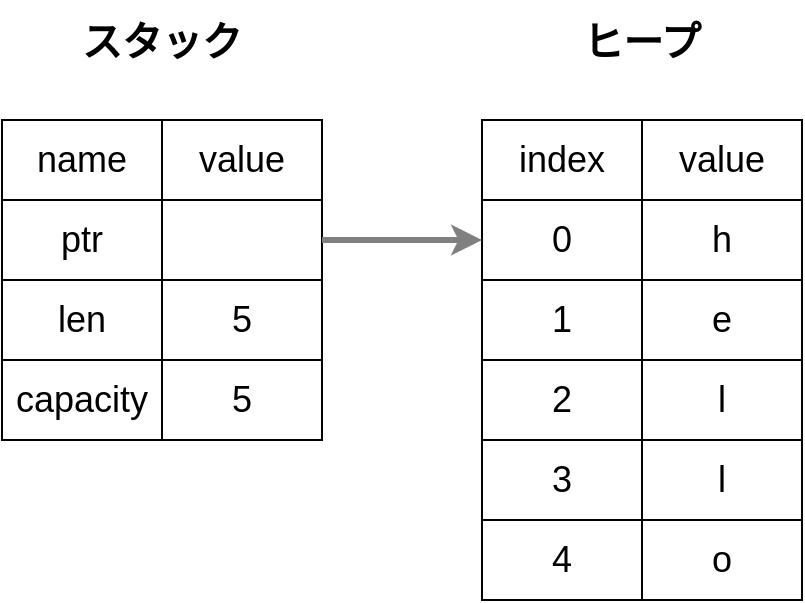 <mxfile version="20.3.0" type="device"><diagram id="zS4W6ljIlVI0GxC6MDqh" name="ページ1"><mxGraphModel dx="782" dy="849" grid="1" gridSize="10" guides="1" tooltips="1" connect="1" arrows="1" fold="1" page="1" pageScale="1" pageWidth="827" pageHeight="1169" math="0" shadow="0"><root><mxCell id="0"/><mxCell id="1" parent="0"/><mxCell id="ZXPHXCJNHkGjTCaye1Q--1" value="name&lt;br style=&quot;font-size: 18px;&quot;&gt;" style="rounded=0;whiteSpace=wrap;html=1;fontSize=18;" vertex="1" parent="1"><mxGeometry x="80" y="160" width="80" height="40" as="geometry"/></mxCell><mxCell id="ZXPHXCJNHkGjTCaye1Q--4" value="スタック" style="text;html=1;strokeColor=none;fillColor=none;align=center;verticalAlign=middle;whiteSpace=wrap;rounded=0;fontSize=20;fontStyle=1" vertex="1" parent="1"><mxGeometry x="80" y="100" width="160" height="40" as="geometry"/></mxCell><mxCell id="ZXPHXCJNHkGjTCaye1Q--6" value="value" style="rounded=0;whiteSpace=wrap;html=1;fontSize=18;" vertex="1" parent="1"><mxGeometry x="160" y="160" width="80" height="40" as="geometry"/></mxCell><mxCell id="ZXPHXCJNHkGjTCaye1Q--7" value="ptr" style="rounded=0;whiteSpace=wrap;html=1;fontSize=18;" vertex="1" parent="1"><mxGeometry x="80" y="200" width="80" height="40" as="geometry"/></mxCell><mxCell id="ZXPHXCJNHkGjTCaye1Q--8" value="" style="rounded=0;whiteSpace=wrap;html=1;fontSize=18;" vertex="1" parent="1"><mxGeometry x="160" y="200" width="80" height="40" as="geometry"/></mxCell><mxCell id="ZXPHXCJNHkGjTCaye1Q--9" value="len" style="rounded=0;whiteSpace=wrap;html=1;fontSize=18;" vertex="1" parent="1"><mxGeometry x="80" y="240" width="80" height="40" as="geometry"/></mxCell><mxCell id="ZXPHXCJNHkGjTCaye1Q--10" value="5" style="rounded=0;whiteSpace=wrap;html=1;fontSize=18;" vertex="1" parent="1"><mxGeometry x="160" y="240" width="80" height="40" as="geometry"/></mxCell><mxCell id="ZXPHXCJNHkGjTCaye1Q--11" value="capacity" style="rounded=0;whiteSpace=wrap;html=1;fontSize=18;" vertex="1" parent="1"><mxGeometry x="80" y="280" width="80" height="40" as="geometry"/></mxCell><mxCell id="ZXPHXCJNHkGjTCaye1Q--14" value="5" style="rounded=0;whiteSpace=wrap;html=1;fontSize=18;" vertex="1" parent="1"><mxGeometry x="160" y="280" width="80" height="40" as="geometry"/></mxCell><mxCell id="ZXPHXCJNHkGjTCaye1Q--15" value="ヒープ" style="text;html=1;strokeColor=none;fillColor=none;align=center;verticalAlign=middle;whiteSpace=wrap;rounded=0;fontSize=20;fontStyle=1" vertex="1" parent="1"><mxGeometry x="320" y="100" width="160" height="40" as="geometry"/></mxCell><mxCell id="ZXPHXCJNHkGjTCaye1Q--16" value="index" style="rounded=0;whiteSpace=wrap;html=1;fontSize=18;" vertex="1" parent="1"><mxGeometry x="320" y="160" width="80" height="40" as="geometry"/></mxCell><mxCell id="ZXPHXCJNHkGjTCaye1Q--17" value="value" style="rounded=0;whiteSpace=wrap;html=1;fontSize=18;" vertex="1" parent="1"><mxGeometry x="400" y="160" width="80" height="40" as="geometry"/></mxCell><mxCell id="ZXPHXCJNHkGjTCaye1Q--18" value="0" style="rounded=0;whiteSpace=wrap;html=1;fontSize=18;" vertex="1" parent="1"><mxGeometry x="320" y="200" width="80" height="40" as="geometry"/></mxCell><mxCell id="ZXPHXCJNHkGjTCaye1Q--19" value="h" style="rounded=0;whiteSpace=wrap;html=1;fontSize=18;" vertex="1" parent="1"><mxGeometry x="400" y="200" width="80" height="40" as="geometry"/></mxCell><mxCell id="ZXPHXCJNHkGjTCaye1Q--20" value="1" style="rounded=0;whiteSpace=wrap;html=1;fontSize=18;" vertex="1" parent="1"><mxGeometry x="320" y="240" width="80" height="40" as="geometry"/></mxCell><mxCell id="ZXPHXCJNHkGjTCaye1Q--21" value="e" style="rounded=0;whiteSpace=wrap;html=1;fontSize=18;" vertex="1" parent="1"><mxGeometry x="400" y="240" width="80" height="40" as="geometry"/></mxCell><mxCell id="ZXPHXCJNHkGjTCaye1Q--22" value="2" style="rounded=0;whiteSpace=wrap;html=1;fontSize=18;" vertex="1" parent="1"><mxGeometry x="320" y="280" width="80" height="40" as="geometry"/></mxCell><mxCell id="ZXPHXCJNHkGjTCaye1Q--23" value="l" style="rounded=0;whiteSpace=wrap;html=1;fontSize=18;" vertex="1" parent="1"><mxGeometry x="400" y="280" width="80" height="40" as="geometry"/></mxCell><mxCell id="ZXPHXCJNHkGjTCaye1Q--24" value="3" style="rounded=0;whiteSpace=wrap;html=1;fontSize=18;" vertex="1" parent="1"><mxGeometry x="320" y="320" width="80" height="40" as="geometry"/></mxCell><mxCell id="ZXPHXCJNHkGjTCaye1Q--25" value="l" style="rounded=0;whiteSpace=wrap;html=1;fontSize=18;" vertex="1" parent="1"><mxGeometry x="400" y="320" width="80" height="40" as="geometry"/></mxCell><mxCell id="ZXPHXCJNHkGjTCaye1Q--26" value="4" style="rounded=0;whiteSpace=wrap;html=1;fontSize=18;" vertex="1" parent="1"><mxGeometry x="320" y="360" width="80" height="40" as="geometry"/></mxCell><mxCell id="ZXPHXCJNHkGjTCaye1Q--27" value="o" style="rounded=0;whiteSpace=wrap;html=1;fontSize=18;" vertex="1" parent="1"><mxGeometry x="400" y="360" width="80" height="40" as="geometry"/></mxCell><mxCell id="ZXPHXCJNHkGjTCaye1Q--28" value="" style="endArrow=classic;html=1;rounded=0;fontSize=18;exitX=1;exitY=0.5;exitDx=0;exitDy=0;entryX=0;entryY=0.5;entryDx=0;entryDy=0;strokeWidth=3;strokeColor=#808080;" edge="1" parent="1" source="ZXPHXCJNHkGjTCaye1Q--8" target="ZXPHXCJNHkGjTCaye1Q--18"><mxGeometry width="50" height="50" relative="1" as="geometry"><mxPoint x="380" y="460" as="sourcePoint"/><mxPoint x="430" y="410" as="targetPoint"/></mxGeometry></mxCell></root></mxGraphModel></diagram></mxfile>